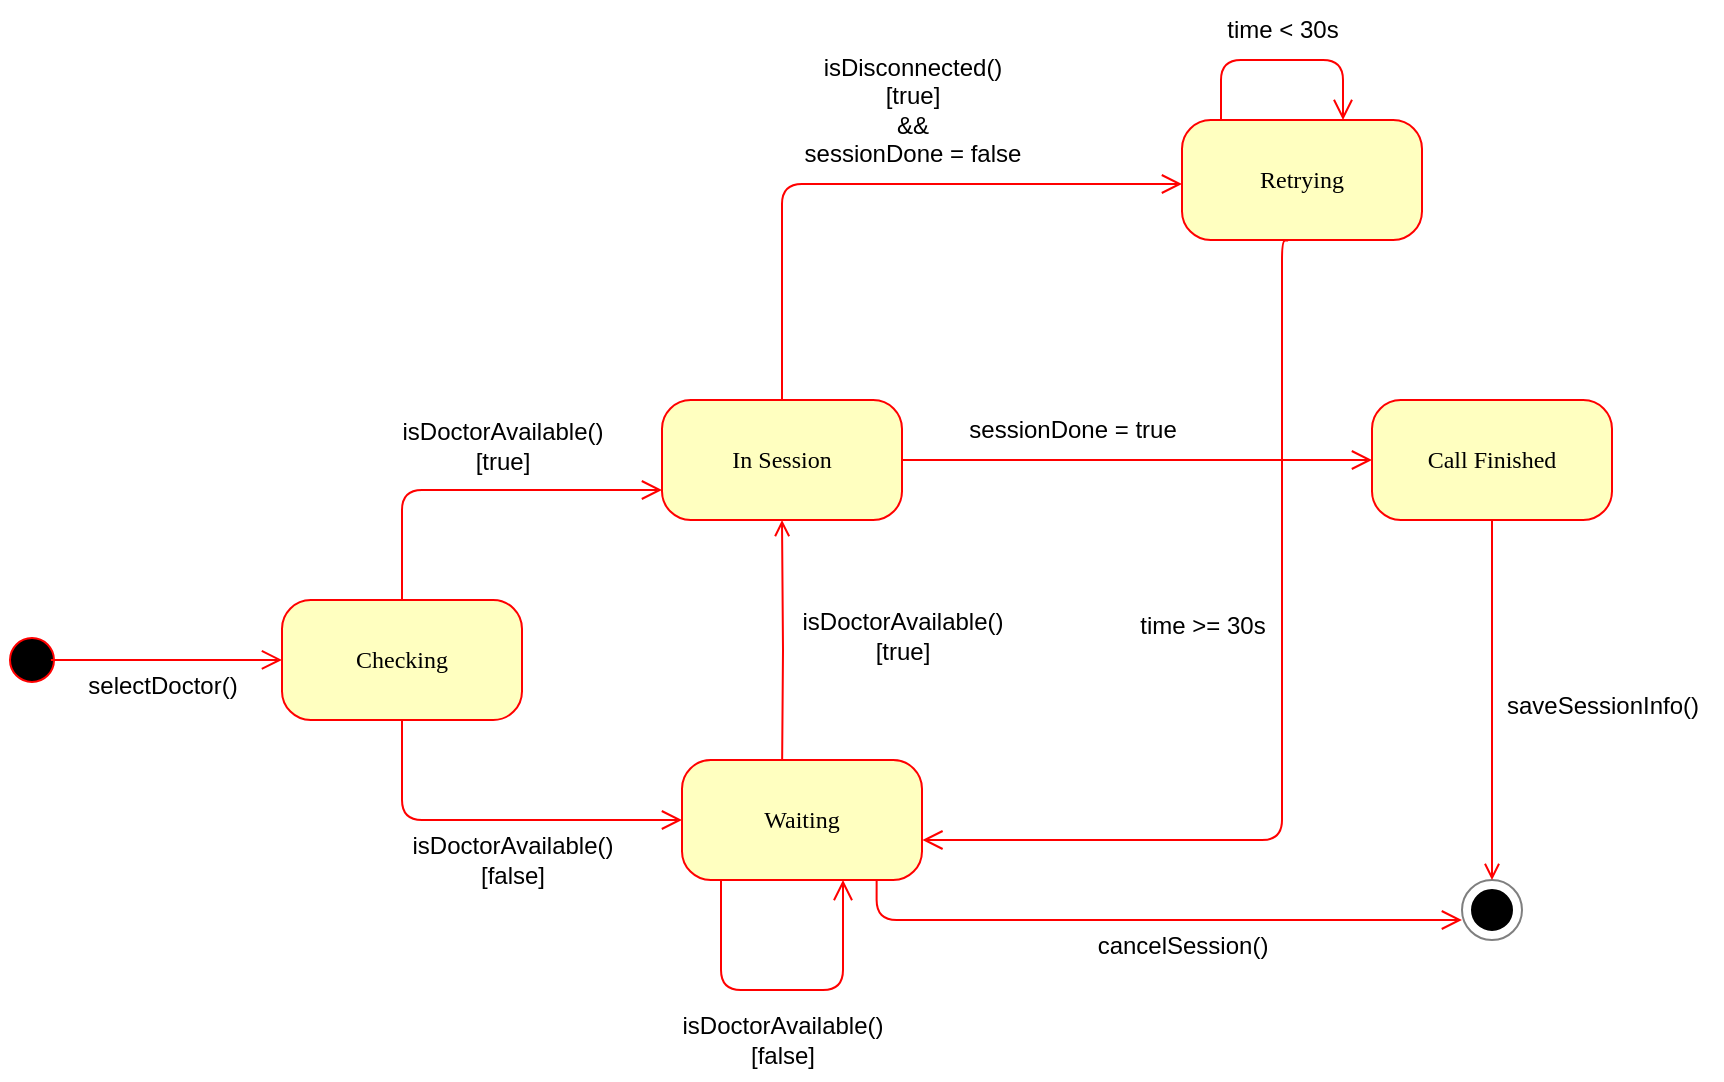 <mxfile version="21.6.8" type="github" pages="2">
  <diagram name="Telemedicine" id="58cdce13-f638-feb5-8d6f-7d28b1aa9fa0">
    <mxGraphModel dx="1195" dy="627" grid="1" gridSize="10" guides="1" tooltips="1" connect="1" arrows="1" fold="1" page="1" pageScale="1" pageWidth="1100" pageHeight="850" background="none" math="0" shadow="0">
      <root>
        <mxCell id="0" />
        <mxCell id="1" parent="0" />
        <mxCell id="382b91b5511bd0f7-1" value="" style="ellipse;html=1;shape=startState;fillColor=#000000;strokeColor=#ff0000;rounded=1;shadow=0;comic=0;labelBackgroundColor=none;fontFamily=Verdana;fontSize=12;fontColor=#000000;align=center;direction=south;" parent="1" vertex="1">
          <mxGeometry x="80" y="555" width="30" height="30" as="geometry" />
        </mxCell>
        <mxCell id="382b91b5511bd0f7-6" value="Checking" style="rounded=1;whiteSpace=wrap;html=1;arcSize=24;fillColor=#ffffc0;strokeColor=#ff0000;shadow=0;comic=0;labelBackgroundColor=none;fontFamily=Verdana;fontSize=12;fontColor=#000000;align=center;" parent="1" vertex="1">
          <mxGeometry x="220" y="540" width="120" height="60" as="geometry" />
        </mxCell>
        <mxCell id="WSxjoX6YqPecwqRZkDBV-5" style="edgeStyle=orthogonalEdgeStyle;rounded=0;orthogonalLoop=1;jettySize=auto;html=1;fillColor=#fa6800;strokeColor=#FF0000;endArrow=open;endFill=0;" edge="1" parent="1" target="WSxjoX6YqPecwqRZkDBV-2">
          <mxGeometry relative="1" as="geometry">
            <mxPoint x="470" y="630" as="sourcePoint" />
          </mxGeometry>
        </mxCell>
        <mxCell id="382b91b5511bd0f7-7" value="Waiting" style="rounded=1;whiteSpace=wrap;html=1;arcSize=24;fillColor=#ffffc0;strokeColor=#ff0000;shadow=0;comic=0;labelBackgroundColor=none;fontFamily=Verdana;fontSize=12;fontColor=#000000;align=center;" parent="1" vertex="1">
          <mxGeometry x="420" y="620" width="120" height="60" as="geometry" />
        </mxCell>
        <mxCell id="2a3bc250acf0617d-9" style="edgeStyle=orthogonalEdgeStyle;html=1;labelBackgroundColor=none;endArrow=open;endSize=8;strokeColor=#ff0000;fontFamily=Verdana;fontSize=12;align=left;exitX=0.499;exitY=0.185;exitDx=0;exitDy=0;exitPerimeter=0;" parent="1" source="382b91b5511bd0f7-1" target="382b91b5511bd0f7-6" edge="1">
          <mxGeometry relative="1" as="geometry" />
        </mxCell>
        <mxCell id="2a3bc250acf0617d-10" style="edgeStyle=orthogonalEdgeStyle;html=1;labelBackgroundColor=none;endArrow=open;endSize=8;strokeColor=#ff0000;fontFamily=Verdana;fontSize=12;align=left;entryX=0;entryY=0.5;" parent="1" source="382b91b5511bd0f7-6" target="382b91b5511bd0f7-7" edge="1">
          <mxGeometry relative="1" as="geometry">
            <Array as="points">
              <mxPoint x="280" y="650" />
            </Array>
          </mxGeometry>
        </mxCell>
        <mxCell id="WSxjoX6YqPecwqRZkDBV-2" value="In Session" style="rounded=1;whiteSpace=wrap;html=1;arcSize=24;fillColor=#ffffc0;strokeColor=#ff0000;shadow=0;comic=0;labelBackgroundColor=none;fontFamily=Verdana;fontSize=12;fontColor=#000000;align=center;" vertex="1" parent="1">
          <mxGeometry x="410" y="440" width="120" height="60" as="geometry" />
        </mxCell>
        <mxCell id="WSxjoX6YqPecwqRZkDBV-4" style="edgeStyle=orthogonalEdgeStyle;html=1;labelBackgroundColor=none;endArrow=open;endSize=8;strokeColor=#ff0000;fontFamily=Verdana;fontSize=12;align=left;entryX=0;entryY=0.75;entryDx=0;entryDy=0;" edge="1" parent="1" source="382b91b5511bd0f7-6" target="WSxjoX6YqPecwqRZkDBV-2">
          <mxGeometry relative="1" as="geometry">
            <Array as="points">
              <mxPoint x="280" y="485" />
            </Array>
            <mxPoint x="280" y="445" as="sourcePoint" />
            <mxPoint x="390" y="495" as="targetPoint" />
          </mxGeometry>
        </mxCell>
        <mxCell id="WSxjoX6YqPecwqRZkDBV-7" value="Retrying" style="rounded=1;whiteSpace=wrap;html=1;arcSize=24;fillColor=#ffffc0;strokeColor=#ff0000;shadow=0;comic=0;labelBackgroundColor=none;fontFamily=Verdana;fontSize=12;fontColor=#000000;align=center;" vertex="1" parent="1">
          <mxGeometry x="670" y="300" width="120" height="60" as="geometry" />
        </mxCell>
        <mxCell id="WSxjoX6YqPecwqRZkDBV-8" style="edgeStyle=orthogonalEdgeStyle;html=1;labelBackgroundColor=none;endArrow=open;endSize=8;strokeColor=#ff0000;fontFamily=Verdana;fontSize=12;align=left;" edge="1" parent="1" target="WSxjoX6YqPecwqRZkDBV-7">
          <mxGeometry relative="1" as="geometry">
            <Array as="points">
              <mxPoint x="470" y="332" />
            </Array>
            <mxPoint x="470" y="440" as="sourcePoint" />
            <mxPoint x="620" y="332" as="targetPoint" />
          </mxGeometry>
        </mxCell>
        <mxCell id="WSxjoX6YqPecwqRZkDBV-10" style="edgeStyle=orthogonalEdgeStyle;html=1;labelBackgroundColor=none;endArrow=open;endSize=8;strokeColor=#ff0000;fontFamily=Verdana;fontSize=12;align=left;" edge="1" parent="1">
          <mxGeometry relative="1" as="geometry">
            <Array as="points">
              <mxPoint x="690" y="270" />
              <mxPoint x="750" y="270" />
            </Array>
            <mxPoint x="689.5" y="300" as="sourcePoint" />
            <mxPoint x="750.5" y="300" as="targetPoint" />
          </mxGeometry>
        </mxCell>
        <mxCell id="WSxjoX6YqPecwqRZkDBV-11" style="edgeStyle=elbowEdgeStyle;html=1;labelBackgroundColor=none;endArrow=open;endSize=8;strokeColor=#ff0000;fontFamily=Verdana;fontSize=12;align=left;exitX=0.442;exitY=1.005;entryX=1;entryY=0.5;entryDx=0;entryDy=0;exitDx=0;exitDy=0;exitPerimeter=0;" edge="1" parent="1" source="WSxjoX6YqPecwqRZkDBV-7">
          <mxGeometry relative="1" as="geometry">
            <mxPoint x="720" y="370" as="sourcePoint" />
            <mxPoint x="540.2" y="660" as="targetPoint" />
            <Array as="points">
              <mxPoint x="720" y="520" />
              <mxPoint x="750.2" y="520" />
            </Array>
          </mxGeometry>
        </mxCell>
        <mxCell id="WSxjoX6YqPecwqRZkDBV-13" style="edgeStyle=orthogonalEdgeStyle;html=1;labelBackgroundColor=none;endArrow=open;endSize=8;strokeColor=#ff0000;fontFamily=Verdana;fontSize=12;align=left;" edge="1" parent="1">
          <mxGeometry relative="1" as="geometry">
            <Array as="points">
              <mxPoint x="440" y="735.03" />
              <mxPoint x="500" y="735.03" />
            </Array>
            <mxPoint x="439.5" y="680" as="sourcePoint" />
            <mxPoint x="500.5" y="680" as="targetPoint" />
          </mxGeometry>
        </mxCell>
        <mxCell id="WSxjoX6YqPecwqRZkDBV-14" value="Call Finished" style="rounded=1;whiteSpace=wrap;html=1;arcSize=24;fillColor=#ffffc0;strokeColor=#ff0000;shadow=0;comic=0;labelBackgroundColor=none;fontFamily=Verdana;fontSize=12;fontColor=#000000;align=center;" vertex="1" parent="1">
          <mxGeometry x="765" y="440" width="120" height="60" as="geometry" />
        </mxCell>
        <mxCell id="WSxjoX6YqPecwqRZkDBV-17" style="edgeStyle=orthogonalEdgeStyle;html=1;labelBackgroundColor=none;endArrow=open;endSize=8;strokeColor=#ff0000;fontFamily=Verdana;fontSize=12;align=left;entryX=0;entryY=0.5;entryDx=0;entryDy=0;exitX=1;exitY=0.5;exitDx=0;exitDy=0;" edge="1" parent="1" source="WSxjoX6YqPecwqRZkDBV-2" target="WSxjoX6YqPecwqRZkDBV-14">
          <mxGeometry relative="1" as="geometry">
            <Array as="points" />
            <mxPoint x="610" y="525" as="sourcePoint" />
            <mxPoint x="740" y="470" as="targetPoint" />
          </mxGeometry>
        </mxCell>
        <mxCell id="WSxjoX6YqPecwqRZkDBV-20" value="" style="group" vertex="1" connectable="0" parent="1">
          <mxGeometry x="810" y="680" width="30" height="30" as="geometry" />
        </mxCell>
        <mxCell id="WSxjoX6YqPecwqRZkDBV-18" value="" style="ellipse;shape=doubleEllipse;whiteSpace=wrap;html=1;fillStyle=solid;fillColor=#000000;" vertex="1" parent="WSxjoX6YqPecwqRZkDBV-20">
          <mxGeometry x="5" y="5" width="20" height="20" as="geometry" />
        </mxCell>
        <mxCell id="WSxjoX6YqPecwqRZkDBV-19" value="" style="ellipse;whiteSpace=wrap;html=1;opacity=50;strokeColor=default;gradientColor=none;fillStyle=dashed;fillColor=none;" vertex="1" parent="WSxjoX6YqPecwqRZkDBV-20">
          <mxGeometry width="30" height="30" as="geometry" />
        </mxCell>
        <mxCell id="WSxjoX6YqPecwqRZkDBV-21" style="edgeStyle=orthogonalEdgeStyle;html=1;labelBackgroundColor=none;endArrow=open;endSize=8;strokeColor=#ff0000;fontFamily=Verdana;fontSize=12;align=left;exitX=0.811;exitY=0.995;exitDx=0;exitDy=0;exitPerimeter=0;" edge="1" parent="1" source="382b91b5511bd0f7-7">
          <mxGeometry relative="1" as="geometry">
            <Array as="points">
              <mxPoint x="517" y="700" />
            </Array>
            <mxPoint x="493.97" y="690" as="sourcePoint" />
            <mxPoint x="809.97" y="700" as="targetPoint" />
          </mxGeometry>
        </mxCell>
        <mxCell id="WSxjoX6YqPecwqRZkDBV-22" style="edgeStyle=orthogonalEdgeStyle;rounded=0;orthogonalLoop=1;jettySize=auto;html=1;fillColor=#fa6800;strokeColor=#FF0000;endArrow=open;endFill=0;exitX=0.5;exitY=1;exitDx=0;exitDy=0;entryX=0.5;entryY=0;entryDx=0;entryDy=0;" edge="1" parent="1" source="WSxjoX6YqPecwqRZkDBV-14" target="WSxjoX6YqPecwqRZkDBV-19">
          <mxGeometry relative="1" as="geometry">
            <mxPoint x="824.71" y="505" as="sourcePoint" />
            <mxPoint x="824.71" y="635" as="targetPoint" />
            <Array as="points" />
          </mxGeometry>
        </mxCell>
        <mxCell id="WSxjoX6YqPecwqRZkDBV-23" value="selectDoctor()" style="text;html=1;align=center;verticalAlign=middle;resizable=0;points=[];autosize=1;strokeColor=none;fillColor=none;" vertex="1" parent="1">
          <mxGeometry x="110" y="568" width="100" height="30" as="geometry" />
        </mxCell>
        <mxCell id="WSxjoX6YqPecwqRZkDBV-24" value="isDoctorAvailable()&lt;br&gt;[true]" style="text;html=1;align=center;verticalAlign=middle;resizable=0;points=[];autosize=1;strokeColor=none;fillColor=none;" vertex="1" parent="1">
          <mxGeometry x="270" y="443" width="120" height="40" as="geometry" />
        </mxCell>
        <mxCell id="WSxjoX6YqPecwqRZkDBV-25" value="isDoctorAvailable()&lt;br&gt;[false]" style="text;html=1;align=center;verticalAlign=middle;resizable=0;points=[];autosize=1;strokeColor=none;fillColor=none;" vertex="1" parent="1">
          <mxGeometry x="275" y="650" width="120" height="40" as="geometry" />
        </mxCell>
        <mxCell id="WSxjoX6YqPecwqRZkDBV-26" value="isDisconnected()&lt;br&gt;[true]&lt;br&gt;&amp;amp;&amp;amp;&lt;br&gt;sessionDone = false" style="text;html=1;align=center;verticalAlign=middle;resizable=0;points=[];autosize=1;strokeColor=none;fillColor=none;" vertex="1" parent="1">
          <mxGeometry x="470" y="260" width="130" height="70" as="geometry" />
        </mxCell>
        <mxCell id="WSxjoX6YqPecwqRZkDBV-27" value="time &amp;lt; 30s" style="text;html=1;align=center;verticalAlign=middle;resizable=0;points=[];autosize=1;strokeColor=none;fillColor=none;" vertex="1" parent="1">
          <mxGeometry x="680" y="240" width="80" height="30" as="geometry" />
        </mxCell>
        <mxCell id="WSxjoX6YqPecwqRZkDBV-28" value="sessionDone&amp;nbsp;= true" style="text;html=1;align=center;verticalAlign=middle;resizable=0;points=[];autosize=1;strokeColor=none;fillColor=none;imageWidth=20;imageHeight=20;" vertex="1" parent="1">
          <mxGeometry x="550" y="440" width="130" height="30" as="geometry" />
        </mxCell>
        <mxCell id="WSxjoX6YqPecwqRZkDBV-30" value="time &amp;gt;= 30s" style="text;html=1;align=center;verticalAlign=middle;resizable=0;points=[];autosize=1;strokeColor=none;fillColor=none;" vertex="1" parent="1">
          <mxGeometry x="635" y="538" width="90" height="30" as="geometry" />
        </mxCell>
        <mxCell id="WSxjoX6YqPecwqRZkDBV-31" value="isDoctorAvailable()&lt;br&gt;[true]" style="text;html=1;align=center;verticalAlign=middle;resizable=0;points=[];autosize=1;strokeColor=none;fillColor=none;" vertex="1" parent="1">
          <mxGeometry x="470" y="538" width="120" height="40" as="geometry" />
        </mxCell>
        <mxCell id="WSxjoX6YqPecwqRZkDBV-32" value="isDoctorAvailable()&lt;br&gt;[false]" style="text;html=1;align=center;verticalAlign=middle;resizable=0;points=[];autosize=1;strokeColor=none;fillColor=none;" vertex="1" parent="1">
          <mxGeometry x="410" y="740" width="120" height="40" as="geometry" />
        </mxCell>
        <mxCell id="WSxjoX6YqPecwqRZkDBV-33" value="cancelSession()" style="text;html=1;align=center;verticalAlign=middle;resizable=0;points=[];autosize=1;strokeColor=none;fillColor=none;" vertex="1" parent="1">
          <mxGeometry x="615" y="698" width="110" height="30" as="geometry" />
        </mxCell>
        <mxCell id="WSxjoX6YqPecwqRZkDBV-34" value="saveSessionInfo()" style="text;html=1;align=center;verticalAlign=middle;resizable=0;points=[];autosize=1;strokeColor=none;fillColor=none;" vertex="1" parent="1">
          <mxGeometry x="820" y="578" width="120" height="30" as="geometry" />
        </mxCell>
      </root>
    </mxGraphModel>
  </diagram>
  <diagram id="b9n7KEf3yiRHg1ebjLb2" name="Appointment">
    <mxGraphModel dx="1434" dy="752" grid="1" gridSize="10" guides="1" tooltips="1" connect="1" arrows="1" fold="1" page="1" pageScale="1" pageWidth="1100" pageHeight="850" math="0" shadow="0">
      <root>
        <mxCell id="0" />
        <mxCell id="1" parent="0" />
        <mxCell id="D2zDKvqp5_L_A3hYulaR-32" value="" style="ellipse;html=1;shape=startState;fillColor=#000000;strokeColor=#ff0000;rounded=1;shadow=0;comic=0;labelBackgroundColor=none;fontFamily=Verdana;fontSize=12;fontColor=#000000;align=center;direction=south;" vertex="1" parent="1">
          <mxGeometry x="110" y="415" width="30" height="30" as="geometry" />
        </mxCell>
        <mxCell id="D2zDKvqp5_L_A3hYulaR-33" value="Appointments&lt;br&gt;Showed" style="rounded=1;whiteSpace=wrap;html=1;arcSize=24;fillColor=#ffffc0;strokeColor=#ff0000;shadow=0;comic=0;labelBackgroundColor=none;fontFamily=Verdana;fontSize=12;fontColor=#000000;align=center;" vertex="1" parent="1">
          <mxGeometry x="250" y="400" width="120" height="60" as="geometry" />
        </mxCell>
        <mxCell id="D2zDKvqp5_L_A3hYulaR-36" style="edgeStyle=orthogonalEdgeStyle;html=1;labelBackgroundColor=none;endArrow=open;endSize=8;strokeColor=#ff0000;fontFamily=Verdana;fontSize=12;align=left;exitX=0.499;exitY=0.185;exitDx=0;exitDy=0;exitPerimeter=0;" edge="1" parent="1" source="D2zDKvqp5_L_A3hYulaR-32" target="D2zDKvqp5_L_A3hYulaR-33">
          <mxGeometry relative="1" as="geometry" />
        </mxCell>
        <mxCell id="D2zDKvqp5_L_A3hYulaR-39" style="edgeStyle=orthogonalEdgeStyle;html=1;labelBackgroundColor=none;endArrow=open;endSize=8;strokeColor=#ff0000;fontFamily=Verdana;fontSize=12;align=left;" edge="1" parent="1">
          <mxGeometry relative="1" as="geometry">
            <Array as="points" />
            <mxPoint x="370" y="425" as="sourcePoint" />
            <mxPoint x="490" y="425" as="targetPoint" />
          </mxGeometry>
        </mxCell>
        <mxCell id="D2zDKvqp5_L_A3hYulaR-44" style="edgeStyle=orthogonalEdgeStyle;html=1;labelBackgroundColor=none;endArrow=open;endSize=8;strokeColor=#ff0000;fontFamily=Verdana;fontSize=12;align=left;" edge="1" parent="1">
          <mxGeometry relative="1" as="geometry">
            <Array as="points">
              <mxPoint x="520.5" y="344.97" />
              <mxPoint x="580.5" y="344.97" />
            </Array>
            <mxPoint x="520" y="400.0" as="sourcePoint" />
            <mxPoint x="581" y="400.0" as="targetPoint" />
          </mxGeometry>
        </mxCell>
        <mxCell id="D2zDKvqp5_L_A3hYulaR-47" value="" style="group" vertex="1" connectable="0" parent="1">
          <mxGeometry x="710" y="710" width="30" height="30" as="geometry" />
        </mxCell>
        <mxCell id="D2zDKvqp5_L_A3hYulaR-48" value="" style="ellipse;shape=doubleEllipse;whiteSpace=wrap;html=1;fillStyle=solid;fillColor=#000000;" vertex="1" parent="D2zDKvqp5_L_A3hYulaR-47">
          <mxGeometry x="5" y="5" width="20" height="20" as="geometry" />
        </mxCell>
        <mxCell id="D2zDKvqp5_L_A3hYulaR-49" value="" style="ellipse;whiteSpace=wrap;html=1;opacity=50;strokeColor=default;gradientColor=none;fillStyle=dashed;fillColor=none;" vertex="1" parent="D2zDKvqp5_L_A3hYulaR-47">
          <mxGeometry width="30" height="30" as="geometry" />
        </mxCell>
        <mxCell id="D2zDKvqp5_L_A3hYulaR-51" style="edgeStyle=orthogonalEdgeStyle;rounded=0;orthogonalLoop=1;jettySize=auto;html=1;fillColor=#fa6800;strokeColor=#FF0000;endArrow=open;endFill=0;exitX=0.5;exitY=1;exitDx=0;exitDy=0;" edge="1" parent="1">
          <mxGeometry relative="1" as="geometry">
            <mxPoint x="854.5" y="450.0" as="sourcePoint" />
            <mxPoint x="855" y="580" as="targetPoint" />
            <Array as="points" />
          </mxGeometry>
        </mxCell>
        <mxCell id="D2zDKvqp5_L_A3hYulaR-63" value="bookAppointment()" style="text;html=1;align=center;verticalAlign=middle;resizable=0;points=[];autosize=1;strokeColor=none;fillColor=none;" vertex="1" parent="1">
          <mxGeometry x="370" y="428" width="120" height="30" as="geometry" />
        </mxCell>
        <mxCell id="D2zDKvqp5_L_A3hYulaR-64" value="Pending" style="rounded=1;whiteSpace=wrap;html=1;arcSize=24;fillColor=#ffffc0;strokeColor=#ff0000;shadow=0;comic=0;labelBackgroundColor=none;fontFamily=Verdana;fontSize=12;fontColor=#000000;align=center;" vertex="1" parent="1">
          <mxGeometry x="490" y="398.0" width="120" height="60" as="geometry" />
        </mxCell>
        <mxCell id="D2zDKvqp5_L_A3hYulaR-65" value="currTime &amp;lt; appointmentTime" style="text;html=1;align=center;verticalAlign=middle;resizable=0;points=[];autosize=1;strokeColor=none;fillColor=none;" vertex="1" parent="1">
          <mxGeometry x="460" y="310" width="180" height="30" as="geometry" />
        </mxCell>
        <mxCell id="D2zDKvqp5_L_A3hYulaR-66" value="Ongoing" style="rounded=1;whiteSpace=wrap;html=1;arcSize=24;fillColor=#ffffc0;strokeColor=#ff0000;shadow=0;comic=0;labelBackgroundColor=none;fontFamily=Verdana;fontSize=12;fontColor=#000000;align=center;" vertex="1" parent="1">
          <mxGeometry x="790" y="400.0" width="120" height="60" as="geometry" />
        </mxCell>
        <mxCell id="D2zDKvqp5_L_A3hYulaR-67" style="edgeStyle=orthogonalEdgeStyle;html=1;labelBackgroundColor=none;endArrow=open;endSize=8;strokeColor=#ff0000;fontFamily=Verdana;fontSize=12;align=left;" edge="1" parent="1">
          <mxGeometry relative="1" as="geometry">
            <Array as="points">
              <mxPoint x="640" y="429.7" />
            </Array>
            <mxPoint x="610" y="430" as="sourcePoint" />
            <mxPoint x="790" y="430" as="targetPoint" />
          </mxGeometry>
        </mxCell>
        <mxCell id="D2zDKvqp5_L_A3hYulaR-68" value="currTime &amp;gt;= appointmentTime" style="text;html=1;align=center;verticalAlign=middle;resizable=0;points=[];autosize=1;strokeColor=none;fillColor=none;" vertex="1" parent="1">
          <mxGeometry x="610" y="395" width="180" height="30" as="geometry" />
        </mxCell>
        <mxCell id="D2zDKvqp5_L_A3hYulaR-69" style="edgeStyle=orthogonalEdgeStyle;html=1;labelBackgroundColor=none;endArrow=open;endSize=8;strokeColor=#ff0000;fontFamily=Verdana;fontSize=12;align=left;" edge="1" parent="1">
          <mxGeometry relative="1" as="geometry">
            <Array as="points">
              <mxPoint x="820" y="344.97" />
              <mxPoint x="880" y="344.97" />
            </Array>
            <mxPoint x="819.5" y="400.0" as="sourcePoint" />
            <mxPoint x="880.5" y="400.0" as="targetPoint" />
          </mxGeometry>
        </mxCell>
        <mxCell id="D2zDKvqp5_L_A3hYulaR-70" value="isSessionDone()&lt;br&gt;[false]" style="text;html=1;align=center;verticalAlign=middle;resizable=0;points=[];autosize=1;strokeColor=none;fillColor=none;" vertex="1" parent="1">
          <mxGeometry x="800" y="305" width="110" height="40" as="geometry" />
        </mxCell>
        <mxCell id="D2zDKvqp5_L_A3hYulaR-71" value="isSessionDone()&lt;br&gt;[true]" style="text;html=1;align=center;verticalAlign=middle;resizable=0;points=[];autosize=1;strokeColor=none;fillColor=none;" vertex="1" parent="1">
          <mxGeometry x="860" y="500" width="110" height="40" as="geometry" />
        </mxCell>
        <mxCell id="D2zDKvqp5_L_A3hYulaR-72" value="Finished" style="rounded=1;whiteSpace=wrap;html=1;arcSize=24;fillColor=#ffffc0;strokeColor=#ff0000;shadow=0;comic=0;labelBackgroundColor=none;fontFamily=Verdana;fontSize=12;fontColor=#000000;align=center;" vertex="1" parent="1">
          <mxGeometry x="795" y="580" width="120" height="60" as="geometry" />
        </mxCell>
        <mxCell id="D2zDKvqp5_L_A3hYulaR-74" style="edgeStyle=orthogonalEdgeStyle;rounded=0;orthogonalLoop=1;jettySize=auto;html=1;fillColor=#fa6800;strokeColor=#FF0000;endArrow=open;endFill=0;exitX=0.5;exitY=1;exitDx=0;exitDy=0;" edge="1" parent="1">
          <mxGeometry relative="1" as="geometry">
            <mxPoint x="550" y="458.0" as="sourcePoint" />
            <mxPoint x="550.5" y="588" as="targetPoint" />
            <Array as="points" />
          </mxGeometry>
        </mxCell>
        <mxCell id="D2zDKvqp5_L_A3hYulaR-75" value="Cancelled" style="rounded=1;whiteSpace=wrap;html=1;arcSize=24;fillColor=#ffffc0;strokeColor=#ff0000;shadow=0;comic=0;labelBackgroundColor=none;fontFamily=Verdana;fontSize=12;fontColor=#000000;align=center;" vertex="1" parent="1">
          <mxGeometry x="490" y="590" width="120" height="60" as="geometry" />
        </mxCell>
        <mxCell id="D2zDKvqp5_L_A3hYulaR-76" style="edgeStyle=orthogonalEdgeStyle;rounded=0;orthogonalLoop=1;jettySize=auto;html=1;fillColor=#fa6800;strokeColor=#FF0000;endArrow=open;endFill=0;exitX=0.5;exitY=1;exitDx=0;exitDy=0;entryX=0;entryY=0.5;entryDx=0;entryDy=0;" edge="1" parent="1" target="D2zDKvqp5_L_A3hYulaR-49">
          <mxGeometry relative="1" as="geometry">
            <mxPoint x="549" y="650" as="sourcePoint" />
            <mxPoint x="549.5" y="780" as="targetPoint" />
            <Array as="points">
              <mxPoint x="549" y="651" />
              <mxPoint x="550" y="651" />
              <mxPoint x="550" y="725" />
            </Array>
          </mxGeometry>
        </mxCell>
        <mxCell id="D2zDKvqp5_L_A3hYulaR-78" value="cancelAppointment()" style="text;html=1;align=center;verticalAlign=middle;resizable=0;points=[];autosize=1;strokeColor=none;fillColor=none;" vertex="1" parent="1">
          <mxGeometry x="420" y="510" width="130" height="30" as="geometry" />
        </mxCell>
        <mxCell id="D2zDKvqp5_L_A3hYulaR-79" style="edgeStyle=orthogonalEdgeStyle;rounded=0;orthogonalLoop=1;jettySize=auto;html=1;fillColor=#fa6800;strokeColor=#FF0000;endArrow=open;endFill=0;" edge="1" parent="1">
          <mxGeometry relative="1" as="geometry">
            <mxPoint x="860" y="640" as="sourcePoint" />
            <mxPoint x="740" y="720" as="targetPoint" />
            <Array as="points">
              <mxPoint x="860" y="720" />
              <mxPoint x="770" y="720" />
            </Array>
          </mxGeometry>
        </mxCell>
      </root>
    </mxGraphModel>
  </diagram>
</mxfile>
